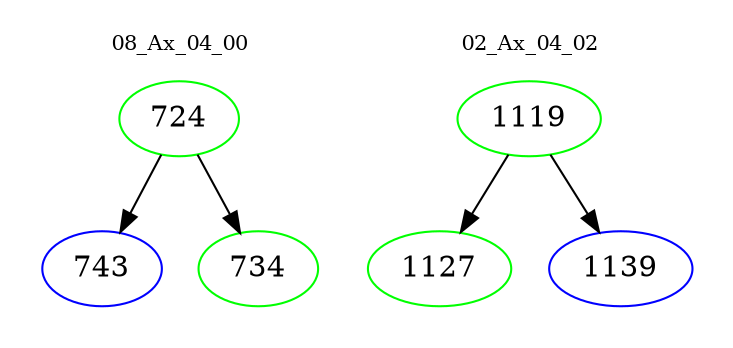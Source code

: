 digraph{
subgraph cluster_0 {
color = white
label = "08_Ax_04_00";
fontsize=10;
T0_724 [label="724", color="green"]
T0_724 -> T0_743 [color="black"]
T0_743 [label="743", color="blue"]
T0_724 -> T0_734 [color="black"]
T0_734 [label="734", color="green"]
}
subgraph cluster_1 {
color = white
label = "02_Ax_04_02";
fontsize=10;
T1_1119 [label="1119", color="green"]
T1_1119 -> T1_1127 [color="black"]
T1_1127 [label="1127", color="green"]
T1_1119 -> T1_1139 [color="black"]
T1_1139 [label="1139", color="blue"]
}
}
